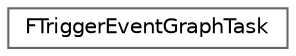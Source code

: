 digraph "Graphical Class Hierarchy"
{
 // INTERACTIVE_SVG=YES
 // LATEX_PDF_SIZE
  bgcolor="transparent";
  edge [fontname=Helvetica,fontsize=10,labelfontname=Helvetica,labelfontsize=10];
  node [fontname=Helvetica,fontsize=10,shape=box,height=0.2,width=0.4];
  rankdir="LR";
  Node0 [id="Node000000",label="FTriggerEventGraphTask",height=0.2,width=0.4,color="grey40", fillcolor="white", style="filled",URL="$dd/d9e/classFTriggerEventGraphTask.html",tooltip="FTriggerEventGraphTask is a task that triggers an event."];
}
